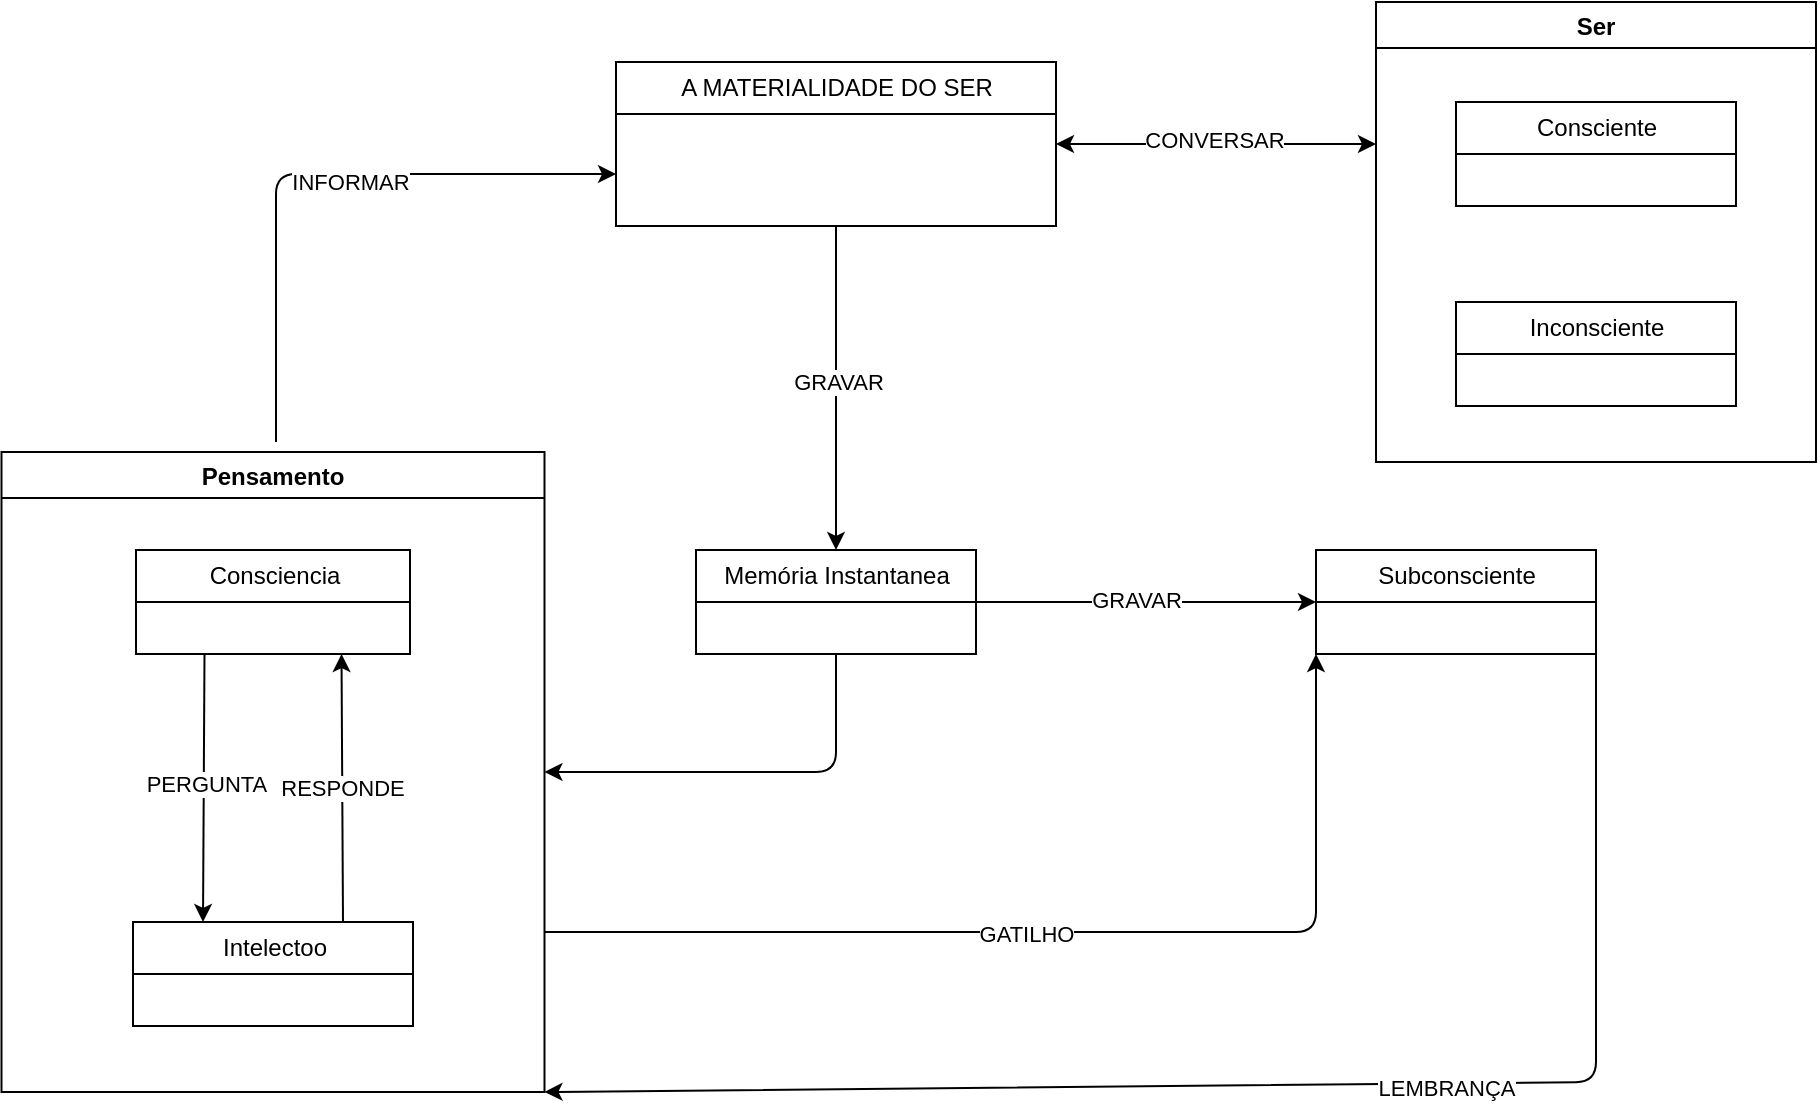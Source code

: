 <mxfile>
    <diagram name="Page-1" id="5f0bae14-7c28-e335-631c-24af17079c00">
        <mxGraphModel dx="906" dy="623" grid="1" gridSize="10" guides="1" tooltips="1" connect="1" arrows="1" fold="1" page="1" pageScale="1" pageWidth="1100" pageHeight="850" background="none" math="0" shadow="0">
            <root>
                <mxCell id="0"/>
                <mxCell id="1" parent="0"/>
                <mxCell id="13" value="Consciencia" style="swimlane;fontStyle=0;childLayout=stackLayout;horizontal=1;startSize=26;fillColor=none;horizontalStack=0;resizeParent=1;resizeParentMax=0;resizeLast=0;collapsible=1;marginBottom=0;html=1;" vertex="1" parent="1">
                    <mxGeometry x="170" y="314" width="137" height="52" as="geometry"/>
                </mxCell>
                <mxCell id="40" style="edgeStyle=none;html=1;entryX=0;entryY=0.5;entryDx=0;entryDy=0;" edge="1" parent="1" source="17" target="39">
                    <mxGeometry relative="1" as="geometry"/>
                </mxCell>
                <mxCell id="41" value="GRAVAR" style="edgeLabel;html=1;align=center;verticalAlign=middle;resizable=0;points=[];" vertex="1" connectable="0" parent="40">
                    <mxGeometry x="-0.067" y="1" relative="1" as="geometry">
                        <mxPoint as="offset"/>
                    </mxGeometry>
                </mxCell>
                <mxCell id="54" style="edgeStyle=none;html=1;entryX=0.25;entryY=0;entryDx=0;entryDy=0;exitX=0.25;exitY=1;exitDx=0;exitDy=0;startArrow=none;startFill=0;" edge="1" parent="1" source="13" target="53">
                    <mxGeometry relative="1" as="geometry"/>
                </mxCell>
                <mxCell id="85" value="PERGUNTA" style="edgeLabel;html=1;align=center;verticalAlign=middle;resizable=0;points=[];" vertex="1" connectable="0" parent="54">
                    <mxGeometry x="-0.03" y="1" relative="1" as="geometry">
                        <mxPoint as="offset"/>
                    </mxGeometry>
                </mxCell>
                <mxCell id="93" style="edgeStyle=none;html=1;exitX=0.5;exitY=1;exitDx=0;exitDy=0;entryX=1;entryY=0.5;entryDx=0;entryDy=0;startArrow=none;startFill=0;endArrow=classic;endFill=1;" edge="1" parent="1" source="17" target="92">
                    <mxGeometry relative="1" as="geometry">
                        <Array as="points">
                            <mxPoint x="520" y="425"/>
                        </Array>
                    </mxGeometry>
                </mxCell>
                <mxCell id="17" value="Memória Instantanea" style="swimlane;fontStyle=0;childLayout=stackLayout;horizontal=1;startSize=26;fillColor=none;horizontalStack=0;resizeParent=1;resizeParentMax=0;resizeLast=0;collapsible=1;marginBottom=0;html=1;" vertex="1" parent="1">
                    <mxGeometry x="450" y="314" width="140" height="52" as="geometry"/>
                </mxCell>
                <mxCell id="51" style="edgeStyle=none;html=1;exitX=0.5;exitY=1;exitDx=0;exitDy=0;entryX=0.5;entryY=0;entryDx=0;entryDy=0;" edge="1" parent="1" source="34" target="17">
                    <mxGeometry relative="1" as="geometry"/>
                </mxCell>
                <mxCell id="52" value="GRAVAR" style="edgeLabel;html=1;align=center;verticalAlign=middle;resizable=0;points=[];" vertex="1" connectable="0" parent="51">
                    <mxGeometry x="-0.035" y="1" relative="1" as="geometry">
                        <mxPoint as="offset"/>
                    </mxGeometry>
                </mxCell>
                <mxCell id="66" style="edgeStyle=none;html=1;startArrow=classic;startFill=1;exitX=1;exitY=0.5;exitDx=0;exitDy=0;" edge="1" parent="1" source="34">
                    <mxGeometry relative="1" as="geometry">
                        <mxPoint x="640" y="130" as="sourcePoint"/>
                        <mxPoint x="790" y="111" as="targetPoint"/>
                    </mxGeometry>
                </mxCell>
                <mxCell id="80" value="CONVERSAR" style="edgeLabel;html=1;align=center;verticalAlign=middle;resizable=0;points=[];" vertex="1" connectable="0" parent="66">
                    <mxGeometry x="-0.012" y="2" relative="1" as="geometry">
                        <mxPoint as="offset"/>
                    </mxGeometry>
                </mxCell>
                <mxCell id="81" style="edgeStyle=none;html=1;startArrow=classic;startFill=1;endArrow=none;endFill=0;" edge="1" parent="1">
                    <mxGeometry relative="1" as="geometry">
                        <mxPoint x="410" y="126" as="sourcePoint"/>
                        <mxPoint x="240" y="260" as="targetPoint"/>
                        <Array as="points">
                            <mxPoint x="240" y="126"/>
                        </Array>
                    </mxGeometry>
                </mxCell>
                <mxCell id="82" value="INFORMAR" style="edgeLabel;html=1;align=center;verticalAlign=middle;resizable=0;points=[];" vertex="1" connectable="0" parent="81">
                    <mxGeometry x="-0.138" y="4" relative="1" as="geometry">
                        <mxPoint x="-2" as="offset"/>
                    </mxGeometry>
                </mxCell>
                <mxCell id="34" value="A MATERIALIDADE DO SER" style="swimlane;fontStyle=0;childLayout=stackLayout;horizontal=1;startSize=26;fillColor=none;horizontalStack=0;resizeParent=1;resizeParentMax=0;resizeLast=0;collapsible=1;marginBottom=0;html=1;" vertex="1" parent="1">
                    <mxGeometry x="410" y="70" width="220" height="82" as="geometry"/>
                </mxCell>
                <mxCell id="96" style="edgeStyle=none;html=1;exitX=1;exitY=1;exitDx=0;exitDy=0;entryX=1;entryY=1;entryDx=0;entryDy=0;startArrow=none;startFill=0;endArrow=classic;endFill=1;" edge="1" parent="1" source="39" target="92">
                    <mxGeometry relative="1" as="geometry">
                        <Array as="points">
                            <mxPoint x="900" y="580"/>
                        </Array>
                    </mxGeometry>
                </mxCell>
                <mxCell id="97" value="LEMBRANÇA" style="edgeLabel;html=1;align=center;verticalAlign=middle;resizable=0;points=[];" vertex="1" connectable="0" parent="96">
                    <mxGeometry x="-0.219" y="2" relative="1" as="geometry">
                        <mxPoint as="offset"/>
                    </mxGeometry>
                </mxCell>
                <mxCell id="39" value="Subconsciente" style="swimlane;fontStyle=0;childLayout=stackLayout;horizontal=1;startSize=26;fillColor=none;horizontalStack=0;resizeParent=1;resizeParentMax=0;resizeLast=0;collapsible=1;marginBottom=0;html=1;" vertex="1" parent="1">
                    <mxGeometry x="760" y="314" width="140" height="52" as="geometry"/>
                </mxCell>
                <mxCell id="86" value="RESPONDE" style="edgeStyle=none;html=1;exitX=0.75;exitY=0;exitDx=0;exitDy=0;entryX=0.75;entryY=1;entryDx=0;entryDy=0;startArrow=none;startFill=0;" edge="1" parent="1" source="53" target="13">
                    <mxGeometry relative="1" as="geometry"/>
                </mxCell>
                <mxCell id="53" value="Intelectoo" style="swimlane;fontStyle=0;childLayout=stackLayout;horizontal=1;startSize=26;fillColor=none;horizontalStack=0;resizeParent=1;resizeParentMax=0;resizeLast=0;collapsible=1;marginBottom=0;html=1;" vertex="1" parent="1">
                    <mxGeometry x="168.5" y="500" width="140" height="52" as="geometry"/>
                </mxCell>
                <mxCell id="65" value="Consciente" style="swimlane;fontStyle=0;childLayout=stackLayout;horizontal=1;startSize=26;fillColor=none;horizontalStack=0;resizeParent=1;resizeParentMax=0;resizeLast=0;collapsible=1;marginBottom=0;html=1;" vertex="1" parent="1">
                    <mxGeometry x="830" y="90" width="140" height="52" as="geometry"/>
                </mxCell>
                <mxCell id="68" value="Inconsciente" style="swimlane;fontStyle=0;childLayout=stackLayout;horizontal=1;startSize=26;fillColor=none;horizontalStack=0;resizeParent=1;resizeParentMax=0;resizeLast=0;collapsible=1;marginBottom=0;html=1;" vertex="1" parent="1">
                    <mxGeometry x="830" y="190" width="140" height="52" as="geometry"/>
                </mxCell>
                <mxCell id="89" value="Ser" style="swimlane;" vertex="1" parent="1">
                    <mxGeometry x="790" y="40" width="220" height="230" as="geometry"/>
                </mxCell>
                <mxCell id="94" style="edgeStyle=none;html=1;entryX=0;entryY=1;entryDx=0;entryDy=0;startArrow=none;startFill=0;endArrow=classic;endFill=1;exitX=1;exitY=0.75;exitDx=0;exitDy=0;" edge="1" parent="1" source="92" target="39">
                    <mxGeometry relative="1" as="geometry">
                        <mxPoint x="380" y="510" as="sourcePoint"/>
                        <Array as="points">
                            <mxPoint x="760" y="505"/>
                        </Array>
                    </mxGeometry>
                </mxCell>
                <mxCell id="95" value="GATILHO" style="edgeLabel;html=1;align=center;verticalAlign=middle;resizable=0;points=[];" vertex="1" connectable="0" parent="94">
                    <mxGeometry x="-0.084" y="-1" relative="1" as="geometry">
                        <mxPoint as="offset"/>
                    </mxGeometry>
                </mxCell>
                <mxCell id="92" value="Pensamento" style="swimlane;" vertex="1" parent="1">
                    <mxGeometry x="102.75" y="265" width="271.5" height="320" as="geometry"/>
                </mxCell>
            </root>
        </mxGraphModel>
    </diagram>
</mxfile>